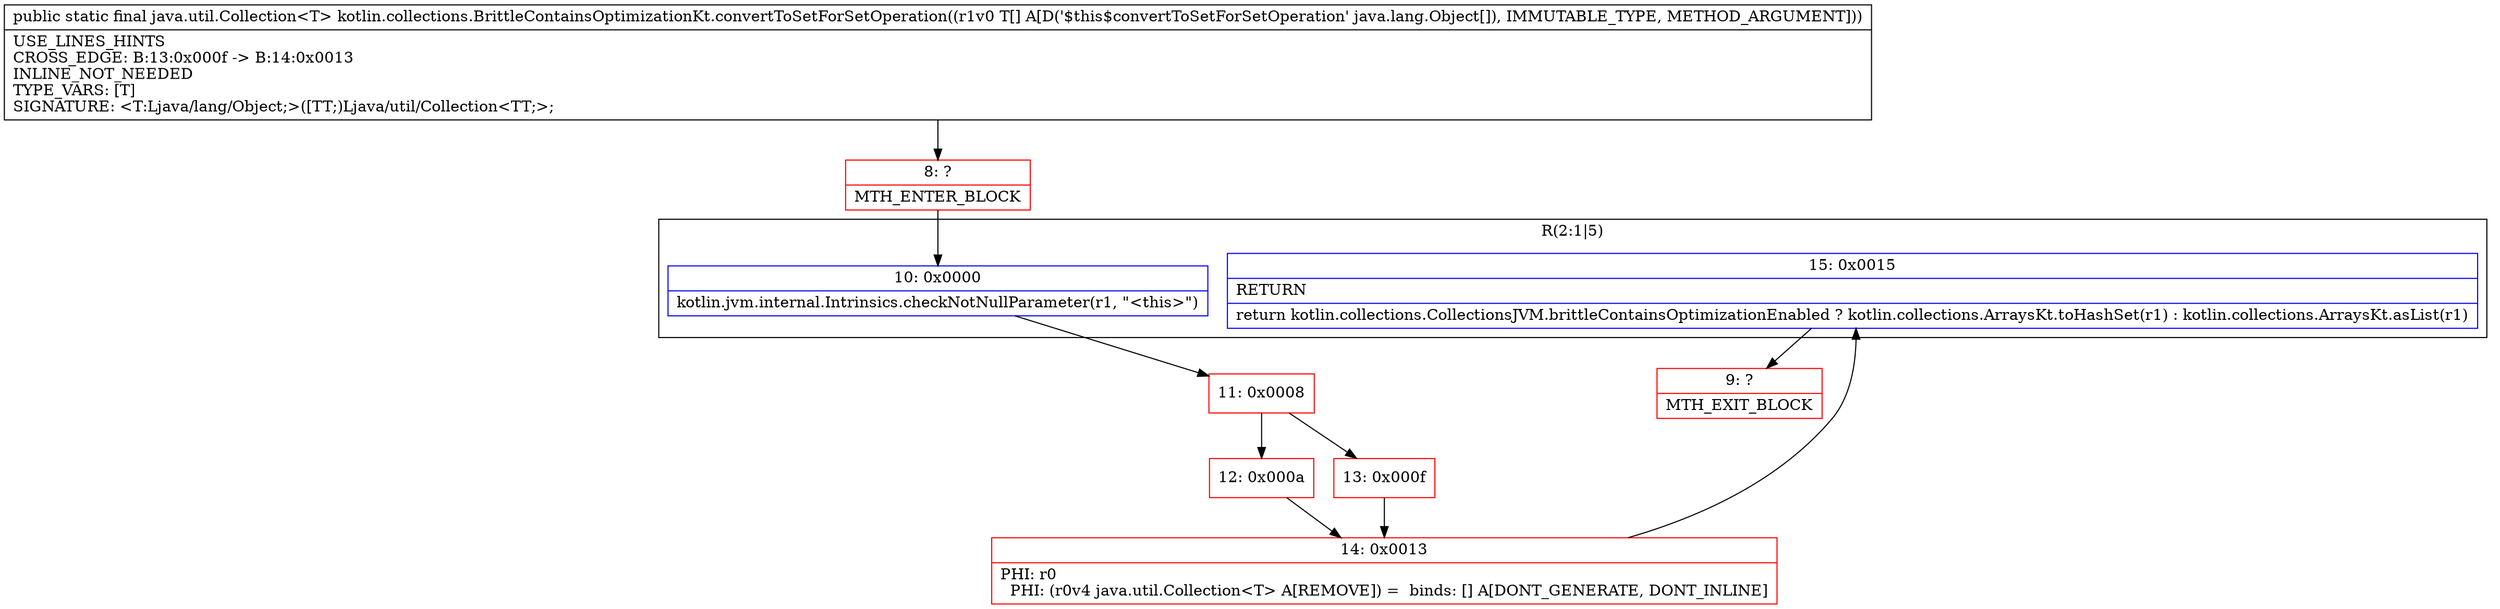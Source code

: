 digraph "CFG forkotlin.collections.BrittleContainsOptimizationKt.convertToSetForSetOperation([Ljava\/lang\/Object;)Ljava\/util\/Collection;" {
subgraph cluster_Region_725694998 {
label = "R(2:1|5)";
node [shape=record,color=blue];
Node_10 [shape=record,label="{10\:\ 0x0000|kotlin.jvm.internal.Intrinsics.checkNotNullParameter(r1, \"\<this\>\")\l}"];
Node_15 [shape=record,label="{15\:\ 0x0015|RETURN\l|return kotlin.collections.CollectionsJVM.brittleContainsOptimizationEnabled ? kotlin.collections.ArraysKt.toHashSet(r1) : kotlin.collections.ArraysKt.asList(r1)\l}"];
}
Node_8 [shape=record,color=red,label="{8\:\ ?|MTH_ENTER_BLOCK\l}"];
Node_11 [shape=record,color=red,label="{11\:\ 0x0008}"];
Node_12 [shape=record,color=red,label="{12\:\ 0x000a}"];
Node_14 [shape=record,color=red,label="{14\:\ 0x0013|PHI: r0 \l  PHI: (r0v4 java.util.Collection\<T\> A[REMOVE]) =  binds: [] A[DONT_GENERATE, DONT_INLINE]\l}"];
Node_9 [shape=record,color=red,label="{9\:\ ?|MTH_EXIT_BLOCK\l}"];
Node_13 [shape=record,color=red,label="{13\:\ 0x000f}"];
MethodNode[shape=record,label="{public static final java.util.Collection\<T\> kotlin.collections.BrittleContainsOptimizationKt.convertToSetForSetOperation((r1v0 T[] A[D('$this$convertToSetForSetOperation' java.lang.Object[]), IMMUTABLE_TYPE, METHOD_ARGUMENT]))  | USE_LINES_HINTS\lCROSS_EDGE: B:13:0x000f \-\> B:14:0x0013\lINLINE_NOT_NEEDED\lTYPE_VARS: [T]\lSIGNATURE: \<T:Ljava\/lang\/Object;\>([TT;)Ljava\/util\/Collection\<TT;\>;\l}"];
MethodNode -> Node_8;Node_10 -> Node_11;
Node_15 -> Node_9;
Node_8 -> Node_10;
Node_11 -> Node_12;
Node_11 -> Node_13;
Node_12 -> Node_14;
Node_14 -> Node_15;
Node_13 -> Node_14;
}

